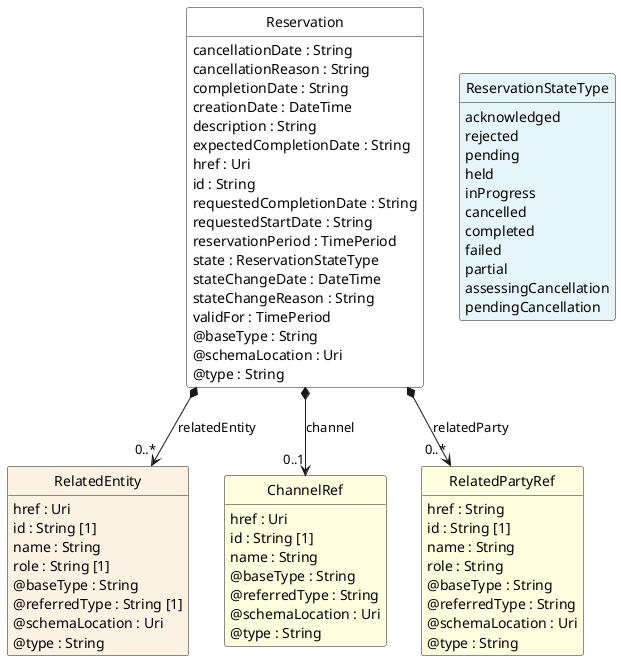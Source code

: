 @startuml
hide circle
hide methods
hide stereotype
show <<Enumeration>> stereotype
skinparam class {
   BackgroundColor<<Enumeration>> #E6F5F7
   BackgroundColor<<Ref>> #FFFFE0
   BackgroundColor<<Pivot>> #FFFFFFF
   BackgroundColor<<SimpleType>> #E2F0DA
   BackgroundColor #FCF2E3
}

class Reservation <<Pivot>> {
    cancellationDate : String
    cancellationReason : String
    completionDate : String
    creationDate : DateTime
    description : String
    expectedCompletionDate : String
    href : Uri
    id : String
    requestedCompletionDate : String
    requestedStartDate : String
    reservationPeriod : TimePeriod
    state : ReservationStateType
    stateChangeDate : DateTime
    stateChangeReason : String
    validFor : TimePeriod
    @baseType : String
    @schemaLocation : Uri
    @type : String
}

class RelatedEntity  {
    href : Uri
    id : String [1]
    name : String
    role : String [1]
    @baseType : String
    @referredType : String [1]
    @schemaLocation : Uri
    @type : String
}

class ChannelRef  <<Ref>> {
    href : Uri
    id : String [1]
    name : String
    @baseType : String
    @referredType : String
    @schemaLocation : Uri
    @type : String
}

class RelatedPartyRef  <<Ref>> {
    href : String
    id : String [1]
    name : String
    role : String
    @baseType : String
    @referredType : String
    @schemaLocation : Uri
    @type : String
}

class ReservationStateType <<Enumeration>> {
    acknowledged
    rejected
    pending
    held
    inProgress
    cancelled
    completed
    failed
    partial
    assessingCancellation
    pendingCancellation
}

Reservation -right[hidden]-> ReservationStateType

Reservation *-->  "0..*" RelatedEntity : relatedEntity

Reservation *-->  "0..*" RelatedPartyRef : relatedParty

Reservation *-->  "0..1" ChannelRef : channel

@enduml